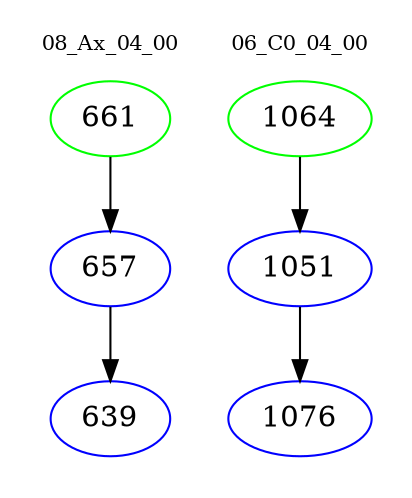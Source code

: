 digraph{
subgraph cluster_0 {
color = white
label = "08_Ax_04_00";
fontsize=10;
T0_661 [label="661", color="green"]
T0_661 -> T0_657 [color="black"]
T0_657 [label="657", color="blue"]
T0_657 -> T0_639 [color="black"]
T0_639 [label="639", color="blue"]
}
subgraph cluster_1 {
color = white
label = "06_C0_04_00";
fontsize=10;
T1_1064 [label="1064", color="green"]
T1_1064 -> T1_1051 [color="black"]
T1_1051 [label="1051", color="blue"]
T1_1051 -> T1_1076 [color="black"]
T1_1076 [label="1076", color="blue"]
}
}

